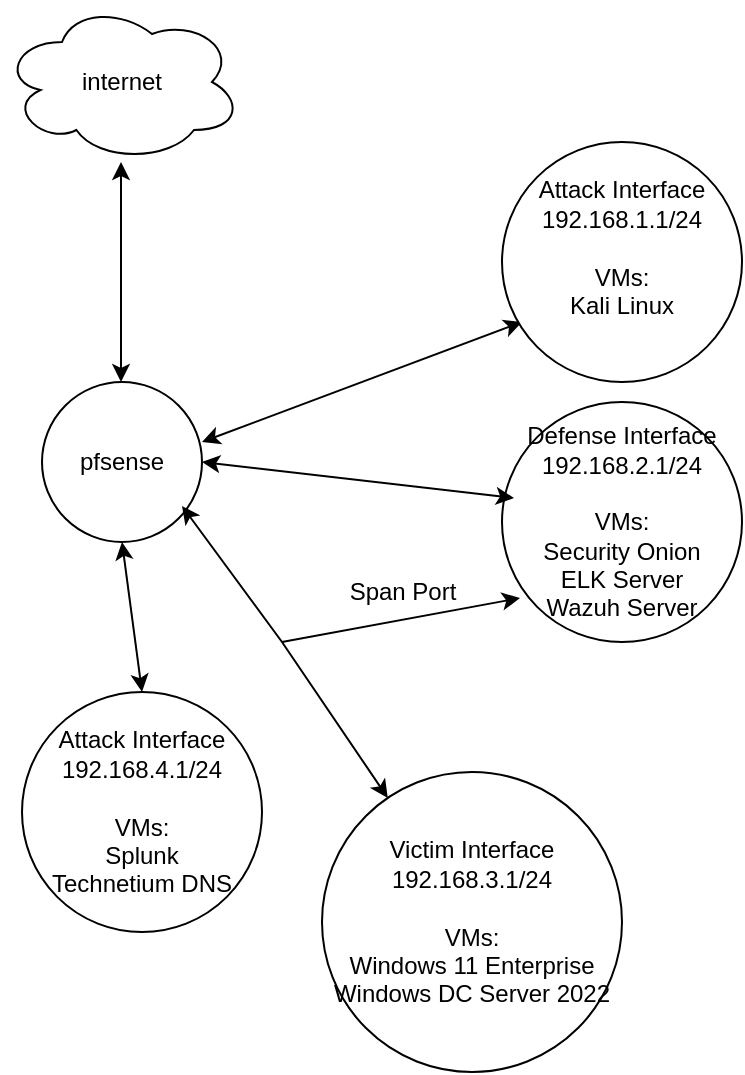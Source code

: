 <mxfile version="26.1.1">
  <diagram name="Page-1" id="skr5MEue6b4jjSRTevu9">
    <mxGraphModel dx="1434" dy="738" grid="1" gridSize="10" guides="1" tooltips="1" connect="1" arrows="1" fold="1" page="1" pageScale="1" pageWidth="850" pageHeight="1100" math="0" shadow="0">
      <root>
        <mxCell id="0" />
        <mxCell id="1" parent="0" />
        <mxCell id="ToDBMi3qX1P-D6Ps8IhF-1" value="pfsense" style="ellipse;whiteSpace=wrap;html=1;aspect=fixed;" vertex="1" parent="1">
          <mxGeometry x="170" y="280" width="80" height="80" as="geometry" />
        </mxCell>
        <mxCell id="ToDBMi3qX1P-D6Ps8IhF-2" value="" style="endArrow=classic;startArrow=classic;html=1;rounded=0;" edge="1" parent="1">
          <mxGeometry width="50" height="50" relative="1" as="geometry">
            <mxPoint x="209.5" y="280" as="sourcePoint" />
            <mxPoint x="209.5" y="170" as="targetPoint" />
          </mxGeometry>
        </mxCell>
        <mxCell id="ToDBMi3qX1P-D6Ps8IhF-3" value="internet" style="ellipse;shape=cloud;whiteSpace=wrap;html=1;" vertex="1" parent="1">
          <mxGeometry x="150" y="90" width="120" height="80" as="geometry" />
        </mxCell>
        <mxCell id="ToDBMi3qX1P-D6Ps8IhF-4" value="" style="endArrow=classic;startArrow=classic;html=1;rounded=0;" edge="1" parent="1">
          <mxGeometry width="50" height="50" relative="1" as="geometry">
            <mxPoint x="250" y="310" as="sourcePoint" />
            <mxPoint x="410" y="250" as="targetPoint" />
          </mxGeometry>
        </mxCell>
        <mxCell id="ToDBMi3qX1P-D6Ps8IhF-5" value="Attack Interface&lt;div&gt;192.168.1.1/24&lt;/div&gt;&lt;div&gt;&lt;br&gt;&lt;/div&gt;&lt;div&gt;VMs:&lt;/div&gt;&lt;div&gt;Kali Linux&lt;br&gt;&lt;div&gt;&lt;br&gt;&lt;/div&gt;&lt;/div&gt;" style="ellipse;whiteSpace=wrap;html=1;aspect=fixed;" vertex="1" parent="1">
          <mxGeometry x="400" y="160" width="120" height="120" as="geometry" />
        </mxCell>
        <mxCell id="ToDBMi3qX1P-D6Ps8IhF-6" value="Defense Interface&lt;div&gt;192.168.2.1/24&lt;/div&gt;&lt;div&gt;&lt;br&gt;&lt;/div&gt;&lt;div&gt;VMs:&lt;/div&gt;&lt;div&gt;&lt;div&gt;Security Onion&lt;/div&gt;&lt;/div&gt;&lt;div&gt;ELK Server&lt;/div&gt;&lt;div&gt;Wazuh Server&lt;/div&gt;" style="ellipse;whiteSpace=wrap;html=1;aspect=fixed;" vertex="1" parent="1">
          <mxGeometry x="400" y="290" width="120" height="120" as="geometry" />
        </mxCell>
        <mxCell id="ToDBMi3qX1P-D6Ps8IhF-7" value="Victim Interface&lt;div&gt;192.168.3.1/24&lt;/div&gt;&lt;div&gt;&lt;br&gt;&lt;/div&gt;&lt;div&gt;VMs:&lt;/div&gt;&lt;div&gt;&lt;div&gt;Windows 11 Enterprise&lt;/div&gt;&lt;/div&gt;&lt;div&gt;Windows DC Server 2022&lt;/div&gt;" style="ellipse;whiteSpace=wrap;html=1;aspect=fixed;" vertex="1" parent="1">
          <mxGeometry x="310" y="475" width="150" height="150" as="geometry" />
        </mxCell>
        <mxCell id="ToDBMi3qX1P-D6Ps8IhF-8" value="Attack Interface&lt;div&gt;192.168.4.1/24&lt;/div&gt;&lt;div&gt;&lt;br&gt;&lt;/div&gt;&lt;div&gt;VMs:&lt;/div&gt;&lt;div&gt;&lt;div&gt;Splunk&lt;/div&gt;&lt;/div&gt;&lt;div&gt;Technetium DNS&lt;/div&gt;" style="ellipse;whiteSpace=wrap;html=1;aspect=fixed;" vertex="1" parent="1">
          <mxGeometry x="160" y="435" width="120" height="120" as="geometry" />
        </mxCell>
        <mxCell id="ToDBMi3qX1P-D6Ps8IhF-9" value="" style="endArrow=classic;startArrow=classic;html=1;rounded=0;entryX=0.05;entryY=0.4;entryDx=0;entryDy=0;entryPerimeter=0;exitX=1;exitY=0.5;exitDx=0;exitDy=0;" edge="1" parent="1" source="ToDBMi3qX1P-D6Ps8IhF-1" target="ToDBMi3qX1P-D6Ps8IhF-6">
          <mxGeometry width="50" height="50" relative="1" as="geometry">
            <mxPoint x="260" y="320" as="sourcePoint" />
            <mxPoint x="420" y="260" as="targetPoint" />
          </mxGeometry>
        </mxCell>
        <mxCell id="ToDBMi3qX1P-D6Ps8IhF-11" value="" style="endArrow=classic;startArrow=classic;html=1;rounded=0;exitX=1;exitY=0.5;exitDx=0;exitDy=0;" edge="1" parent="1" target="ToDBMi3qX1P-D6Ps8IhF-7">
          <mxGeometry width="50" height="50" relative="1" as="geometry">
            <mxPoint x="240" y="342" as="sourcePoint" />
            <mxPoint x="396" y="360" as="targetPoint" />
            <Array as="points">
              <mxPoint x="290" y="410" />
            </Array>
          </mxGeometry>
        </mxCell>
        <mxCell id="ToDBMi3qX1P-D6Ps8IhF-12" value="" style="endArrow=classic;startArrow=classic;html=1;rounded=0;entryX=0.5;entryY=1;entryDx=0;entryDy=0;exitX=0.5;exitY=0;exitDx=0;exitDy=0;" edge="1" parent="1" source="ToDBMi3qX1P-D6Ps8IhF-8" target="ToDBMi3qX1P-D6Ps8IhF-1">
          <mxGeometry width="50" height="50" relative="1" as="geometry">
            <mxPoint x="132" y="380" as="sourcePoint" />
            <mxPoint x="288" y="398" as="targetPoint" />
          </mxGeometry>
        </mxCell>
        <mxCell id="ToDBMi3qX1P-D6Ps8IhF-13" value="" style="endArrow=classic;html=1;rounded=0;entryX=0.075;entryY=0.817;entryDx=0;entryDy=0;entryPerimeter=0;" edge="1" parent="1" target="ToDBMi3qX1P-D6Ps8IhF-6">
          <mxGeometry width="50" height="50" relative="1" as="geometry">
            <mxPoint x="290" y="410" as="sourcePoint" />
            <mxPoint x="340" y="360" as="targetPoint" />
          </mxGeometry>
        </mxCell>
        <mxCell id="ToDBMi3qX1P-D6Ps8IhF-14" value="Span Port" style="text;html=1;align=center;verticalAlign=middle;resizable=0;points=[];autosize=1;strokeColor=none;fillColor=none;rotation=0;" vertex="1" parent="1">
          <mxGeometry x="310" y="370" width="80" height="30" as="geometry" />
        </mxCell>
      </root>
    </mxGraphModel>
  </diagram>
</mxfile>
